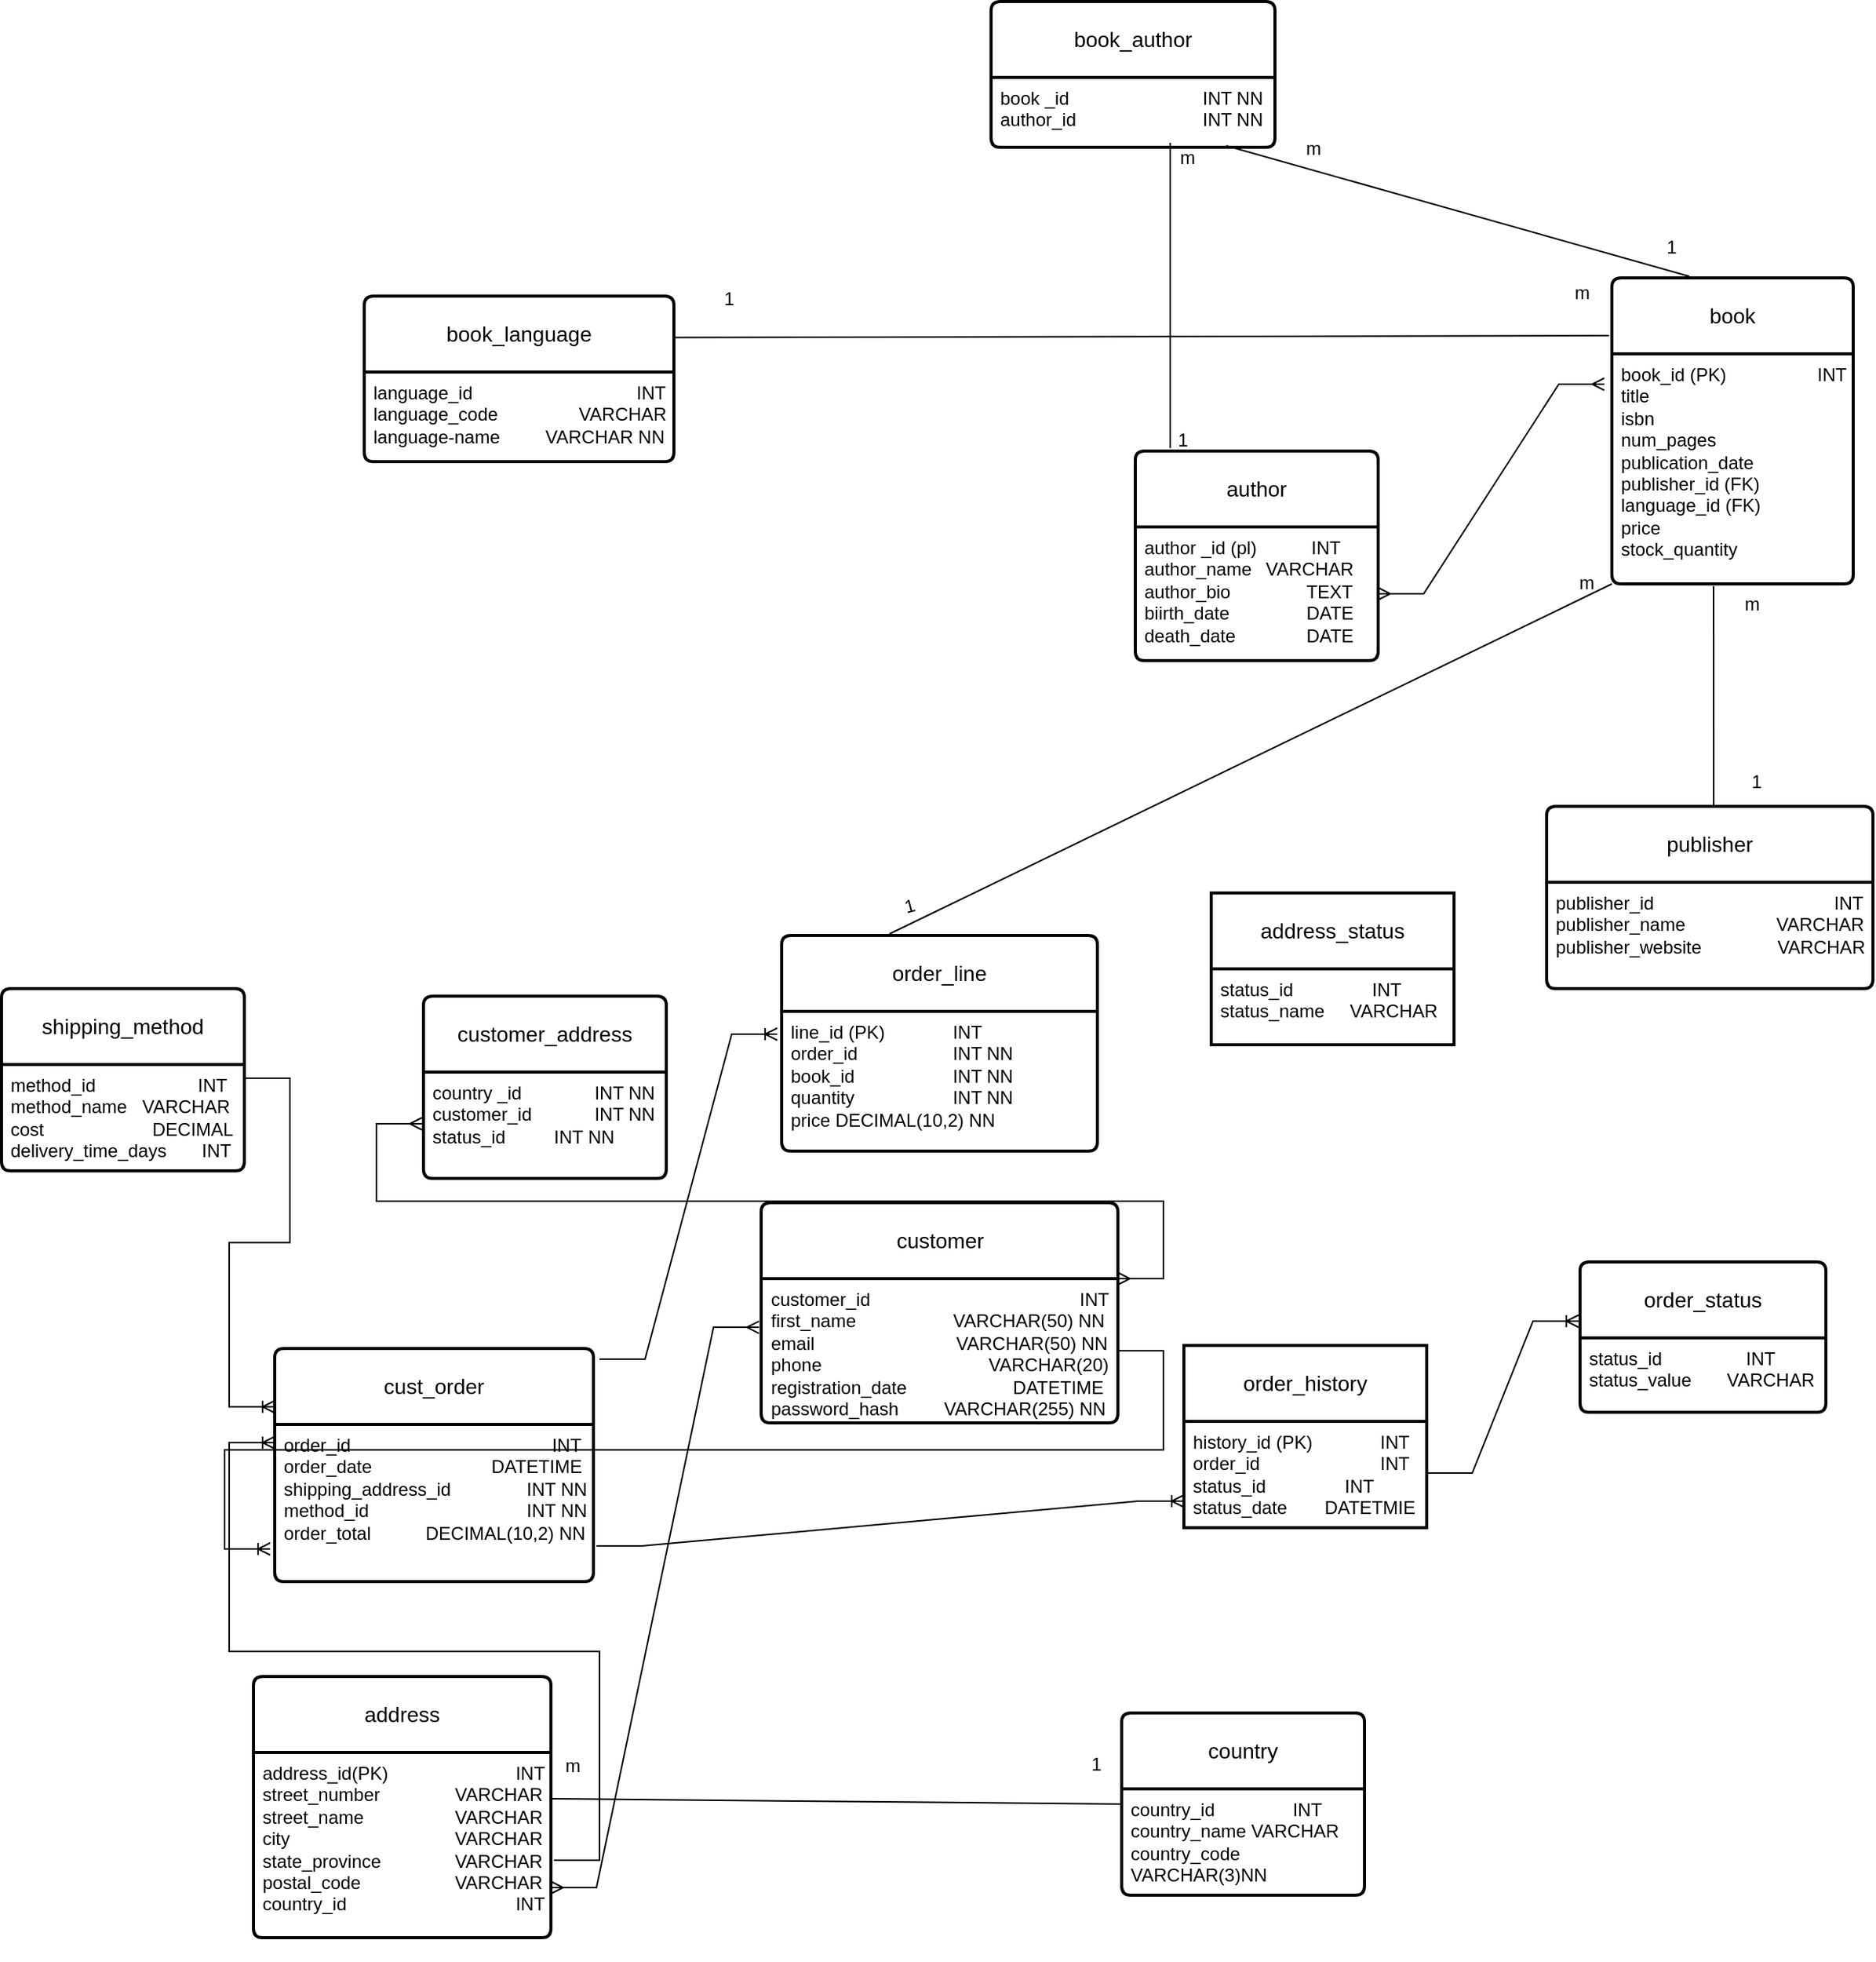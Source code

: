 <mxfile version="26.2.12">
  <diagram name="Page-1" id="_SzT1DyNFtfHVHmgNEPw">
    <mxGraphModel dx="1908" dy="1805" grid="0" gridSize="10" guides="1" tooltips="1" connect="1" arrows="1" fold="1" page="0" pageScale="1" pageWidth="850" pageHeight="1100" math="0" shadow="0">
      <root>
        <mxCell id="0" />
        <mxCell id="1" parent="0" />
        <mxCell id="k5YXxHFL86ioipnI8Qv2-1" value="book_language" style="swimlane;childLayout=stackLayout;horizontal=1;startSize=50;horizontalStack=0;rounded=1;fontSize=14;fontStyle=0;strokeWidth=2;resizeParent=0;resizeLast=1;shadow=0;dashed=0;align=center;arcSize=4;whiteSpace=wrap;html=1;" parent="1" vertex="1">
          <mxGeometry x="-288" y="-688" width="204" height="109" as="geometry" />
        </mxCell>
        <mxCell id="k5YXxHFL86ioipnI8Qv2-2" value="&lt;div&gt;language_id &lt;span style=&quot;white-space: pre;&quot;&gt;&#x9;&lt;/span&gt;&lt;span style=&quot;white-space: pre;&quot;&gt;&#x9;&lt;/span&gt;&amp;nbsp;&amp;nbsp;&amp;nbsp;&amp;nbsp;&amp;nbsp;&amp;nbsp;&amp;nbsp;&amp;nbsp;&amp;nbsp;&amp;nbsp;&amp;nbsp;&amp;nbsp;&amp;nbsp;&amp;nbsp;&amp;nbsp;&amp;nbsp;&amp;nbsp;&amp;nbsp;&amp;nbsp; INT&lt;/div&gt;&lt;div&gt;language_code&amp;nbsp;&amp;nbsp;&amp;nbsp;&amp;nbsp;&amp;nbsp;&amp;nbsp;&amp;nbsp;&amp;nbsp;&amp;nbsp;&amp;nbsp;&amp;nbsp;&amp;nbsp;&amp;nbsp;&amp;nbsp;&amp;nbsp; VARCHAR&lt;/div&gt;&lt;div&gt;language-name &amp;nbsp; &amp;nbsp; &amp;nbsp; &amp;nbsp; VARCHAR NN&lt;/div&gt;" style="align=left;strokeColor=none;fillColor=none;spacingLeft=4;spacingRight=4;fontSize=12;verticalAlign=top;resizable=0;rotatable=0;part=1;html=1;whiteSpace=wrap;" parent="k5YXxHFL86ioipnI8Qv2-1" vertex="1">
          <mxGeometry y="50" width="204" height="59" as="geometry" />
        </mxCell>
        <mxCell id="k5YXxHFL86ioipnI8Qv2-3" value="book" style="swimlane;childLayout=stackLayout;horizontal=1;startSize=50;horizontalStack=0;rounded=1;fontSize=14;fontStyle=0;strokeWidth=2;resizeParent=0;resizeLast=1;shadow=0;dashed=0;align=center;arcSize=4;whiteSpace=wrap;html=1;" parent="1" vertex="1">
          <mxGeometry x="534" y="-700" width="159" height="201.5" as="geometry">
            <mxRectangle x="502" y="-229" width="65" height="50" as="alternateBounds" />
          </mxGeometry>
        </mxCell>
        <mxCell id="k5YXxHFL86ioipnI8Qv2-4" value="book_id (PK)&amp;nbsp;&amp;nbsp;&amp;nbsp;&amp;nbsp;&amp;nbsp;&amp;nbsp;&amp;nbsp;&amp;nbsp;&amp;nbsp;&amp;nbsp;&amp;nbsp;&amp;nbsp;&amp;nbsp;&amp;nbsp;&amp;nbsp;&amp;nbsp;&amp;nbsp; INT&lt;br&gt;title&lt;br&gt;isbn&lt;br&gt;num_pages&lt;br&gt;publication_date&lt;br&gt;publisher_id (FK)&lt;br&gt;language_id (FK)&lt;br&gt;price&lt;br&gt;stock_quantity" style="align=left;strokeColor=none;fillColor=none;spacingLeft=4;spacingRight=4;fontSize=12;verticalAlign=top;resizable=0;rotatable=0;part=1;html=1;whiteSpace=wrap;" parent="k5YXxHFL86ioipnI8Qv2-3" vertex="1">
          <mxGeometry y="50" width="159" height="151.5" as="geometry" />
        </mxCell>
        <mxCell id="k5YXxHFL86ioipnI8Qv2-5" value="address" style="swimlane;childLayout=stackLayout;horizontal=1;startSize=50;horizontalStack=0;rounded=1;fontSize=14;fontStyle=0;strokeWidth=2;resizeParent=0;resizeLast=1;shadow=0;dashed=0;align=center;arcSize=4;whiteSpace=wrap;html=1;" parent="1" vertex="1">
          <mxGeometry x="-361" y="221" width="196" height="172" as="geometry" />
        </mxCell>
        <mxCell id="k5YXxHFL86ioipnI8Qv2-6" value="&lt;div&gt;address_id(PK)&lt;span style=&quot;white-space: pre;&quot;&gt;&#x9;&lt;/span&gt;&lt;span style=&quot;white-space: pre;&quot;&gt;&#x9;&lt;/span&gt;&amp;nbsp; &amp;nbsp; &amp;nbsp; &amp;nbsp; &amp;nbsp; INT&lt;/div&gt;&lt;div&gt;street_number &lt;span style=&quot;white-space: pre;&quot;&gt;&#x9;      &lt;/span&gt;VARCHAR&lt;/div&gt;&lt;div&gt;street_name &lt;span style=&quot;white-space: pre;&quot;&gt;&#x9;&lt;/span&gt;&lt;span style=&quot;white-space: pre;&quot;&gt;&#x9;      &lt;/span&gt;VARCHAR&lt;/div&gt;&lt;div&gt;city &lt;span style=&quot;white-space: pre;&quot;&gt;&#x9;&lt;/span&gt;&lt;span style=&quot;white-space: pre;&quot;&gt;&#x9;&lt;/span&gt;&lt;span style=&quot;white-space: pre;&quot;&gt;&#x9;&lt;/span&gt;&lt;span style=&quot;white-space: pre;&quot;&gt;&#x9;      &lt;/span&gt;VARCHAR&lt;/div&gt;&lt;div&gt;state_province &lt;span style=&quot;white-space: pre;&quot;&gt;&#x9;&lt;/span&gt;&amp;nbsp;&amp;nbsp;&amp;nbsp;&amp;nbsp;&amp;nbsp; VARCHAR&lt;/div&gt;&lt;div&gt;postal_code&lt;span style=&quot;white-space: pre;&quot;&gt;&#x9;&lt;/span&gt;&lt;span style=&quot;white-space: pre;&quot;&gt;&#x9;&lt;/span&gt;&amp;nbsp;&amp;nbsp;&amp;nbsp;&amp;nbsp;&amp;nbsp; VARCHAR&lt;/div&gt;&lt;div&gt;country_id&lt;span style=&quot;white-space: pre;&quot;&gt;&#x9;&lt;/span&gt;&lt;span style=&quot;white-space: pre;&quot;&gt;&#x9;&lt;/span&gt;&lt;span style=&quot;white-space: pre;&quot;&gt;&lt;span style=&quot;white-space: pre;&quot;&gt;&#x9;&lt;/span&gt;          &lt;/span&gt;INT&lt;/div&gt;&lt;div&gt;&lt;span style=&quot;white-space: pre;&quot;&gt;&#x9;&lt;/span&gt;&lt;/div&gt;&lt;div&gt;&lt;br&gt;&lt;/div&gt;" style="align=left;strokeColor=none;fillColor=none;spacingLeft=4;spacingRight=4;fontSize=12;verticalAlign=top;resizable=0;rotatable=0;part=1;html=1;whiteSpace=wrap;" parent="k5YXxHFL86ioipnI8Qv2-5" vertex="1">
          <mxGeometry y="50" width="196" height="122" as="geometry" />
        </mxCell>
        <mxCell id="k5YXxHFL86ioipnI8Qv2-12" value="country" style="swimlane;childLayout=stackLayout;horizontal=1;startSize=50;horizontalStack=0;rounded=1;fontSize=14;fontStyle=0;strokeWidth=2;resizeParent=0;resizeLast=1;shadow=0;dashed=0;align=center;arcSize=4;whiteSpace=wrap;html=1;" parent="1" vertex="1">
          <mxGeometry x="211" y="245" width="160" height="120" as="geometry" />
        </mxCell>
        <mxCell id="k5YXxHFL86ioipnI8Qv2-13" value="&lt;div&gt;country_id &lt;span style=&quot;white-space: pre;&quot;&gt;&#x9;&lt;/span&gt;&lt;span style=&quot;white-space: pre;&quot;&gt;&#x9;&lt;/span&gt;INT&lt;/div&gt;&lt;div&gt;country_name VARCHAR&lt;/div&gt;&lt;div&gt;country_code VARCHAR(3)NN&lt;/div&gt;" style="align=left;strokeColor=none;fillColor=none;spacingLeft=4;spacingRight=4;fontSize=12;verticalAlign=top;resizable=0;rotatable=0;part=1;html=1;whiteSpace=wrap;" parent="k5YXxHFL86ioipnI8Qv2-12" vertex="1">
          <mxGeometry y="50" width="160" height="70" as="geometry" />
        </mxCell>
        <mxCell id="k5YXxHFL86ioipnI8Qv2-14" value="publisher" style="swimlane;childLayout=stackLayout;horizontal=1;startSize=50;horizontalStack=0;rounded=1;fontSize=14;fontStyle=0;strokeWidth=2;resizeParent=0;resizeLast=1;shadow=0;dashed=0;align=center;arcSize=4;whiteSpace=wrap;html=1;" parent="1" vertex="1">
          <mxGeometry x="491" y="-352" width="215" height="120" as="geometry" />
        </mxCell>
        <mxCell id="k5YXxHFL86ioipnI8Qv2-15" value="&lt;div&gt;publisher_id &lt;span style=&quot;white-space: pre;&quot;&gt;&#x9;&lt;/span&gt;&lt;span style=&quot;white-space: pre;&quot;&gt;&#x9;&lt;/span&gt;&amp;nbsp;&amp;nbsp;&amp;nbsp;&amp;nbsp;&amp;nbsp;&amp;nbsp;&amp;nbsp;&amp;nbsp;&amp;nbsp;&amp;nbsp;&amp;nbsp;&amp;nbsp;&amp;nbsp;&amp;nbsp;&amp;nbsp;&amp;nbsp;&amp;nbsp;&amp;nbsp;&amp;nbsp;&amp;nbsp;&amp;nbsp;&amp;nbsp; INT&lt;/div&gt;&lt;div&gt;publisher_name&amp;nbsp;&amp;nbsp;&amp;nbsp;&amp;nbsp;&amp;nbsp;&amp;nbsp;&amp;nbsp;&amp;nbsp;&amp;nbsp;&amp;nbsp;&amp;nbsp;&amp;nbsp;&amp;nbsp;&amp;nbsp;&amp;nbsp;&amp;nbsp;&amp;nbsp; VARCHAR&lt;/div&gt;&lt;div&gt;publisher_website&amp;nbsp;&amp;nbsp;&amp;nbsp;&amp;nbsp;&amp;nbsp;&amp;nbsp;&amp;nbsp;&amp;nbsp;&amp;nbsp;&amp;nbsp;&amp;nbsp;&amp;nbsp;&amp;nbsp;&amp;nbsp; VARCHAR&lt;/div&gt;" style="align=left;strokeColor=none;fillColor=none;spacingLeft=4;spacingRight=4;fontSize=12;verticalAlign=top;resizable=0;rotatable=0;part=1;html=1;whiteSpace=wrap;" parent="k5YXxHFL86ioipnI8Qv2-14" vertex="1">
          <mxGeometry y="50" width="215" height="70" as="geometry" />
        </mxCell>
        <mxCell id="k5YXxHFL86ioipnI8Qv2-16" value="address_status" style="swimlane;childLayout=stackLayout;horizontal=1;startSize=50;horizontalStack=0;rounded=1;fontSize=14;fontStyle=0;strokeWidth=2;resizeParent=0;resizeLast=1;shadow=0;dashed=0;align=center;arcSize=0;whiteSpace=wrap;html=1;" parent="1" vertex="1">
          <mxGeometry x="270" y="-295" width="160" height="100" as="geometry" />
        </mxCell>
        <mxCell id="k5YXxHFL86ioipnI8Qv2-17" value="&lt;div&gt;status_id &lt;span style=&quot;white-space: pre;&quot;&gt;&#x9;&lt;/span&gt;&lt;span style=&quot;white-space: pre;&quot;&gt;&#x9;&lt;/span&gt;&amp;nbsp;&amp;nbsp;&amp;nbsp;&amp;nbsp;&amp;nbsp; INT&lt;/div&gt;&lt;div&gt;status_name&amp;nbsp;&amp;nbsp;&amp;nbsp;&amp;nbsp; VARCHAR&lt;/div&gt;" style="align=left;strokeColor=none;fillColor=none;spacingLeft=4;spacingRight=4;fontSize=12;verticalAlign=top;resizable=0;rotatable=0;part=1;html=1;whiteSpace=wrap;" parent="k5YXxHFL86ioipnI8Qv2-16" vertex="1">
          <mxGeometry y="50" width="160" height="50" as="geometry" />
        </mxCell>
        <mxCell id="k5YXxHFL86ioipnI8Qv2-18" value="shipping_method" style="swimlane;childLayout=stackLayout;horizontal=1;startSize=50;horizontalStack=0;rounded=1;fontSize=14;fontStyle=0;strokeWidth=2;resizeParent=0;resizeLast=1;shadow=0;dashed=0;align=center;arcSize=4;whiteSpace=wrap;html=1;" parent="1" vertex="1">
          <mxGeometry x="-527" y="-232" width="160" height="120" as="geometry" />
        </mxCell>
        <mxCell id="k5YXxHFL86ioipnI8Qv2-19" value="&lt;div&gt;method_id &lt;span style=&quot;white-space: pre;&quot;&gt;&#x9;&lt;/span&gt;&lt;span style=&quot;white-space: pre;&quot;&gt;&#x9;     &lt;/span&gt;INT&lt;/div&gt;&lt;div&gt;method_name&amp;nbsp;&amp;nbsp; VARCHAR&lt;/div&gt;&lt;div&gt;cost &lt;span style=&quot;white-space: pre;&quot;&gt;&#x9;&lt;/span&gt;&lt;span style=&quot;white-space: pre;&quot;&gt;&#x9;    &lt;/span&gt;DECIMAL&lt;/div&gt;&lt;div&gt;delivery_time_days &amp;nbsp; &amp;nbsp; &amp;nbsp; INT&lt;/div&gt;" style="align=left;strokeColor=none;fillColor=none;spacingLeft=4;spacingRight=4;fontSize=12;verticalAlign=top;resizable=0;rotatable=0;part=1;html=1;whiteSpace=wrap;" parent="k5YXxHFL86ioipnI8Qv2-18" vertex="1">
          <mxGeometry y="50" width="160" height="70" as="geometry" />
        </mxCell>
        <mxCell id="k5YXxHFL86ioipnI8Qv2-20" value="order_status" style="swimlane;childLayout=stackLayout;horizontal=1;startSize=50;horizontalStack=0;rounded=1;fontSize=14;fontStyle=0;strokeWidth=2;resizeParent=0;resizeLast=1;shadow=0;dashed=0;align=center;arcSize=4;whiteSpace=wrap;html=1;" parent="1" vertex="1">
          <mxGeometry x="513" y="-52" width="162" height="99" as="geometry" />
        </mxCell>
        <mxCell id="k5YXxHFL86ioipnI8Qv2-21" value="&lt;div&gt;status_id &lt;span style=&quot;white-space: pre;&quot;&gt;&#x9;&lt;/span&gt;&lt;span style=&quot;white-space: pre;&quot;&gt;&#x9;&lt;/span&gt;&amp;nbsp;&amp;nbsp;&amp;nbsp;&amp;nbsp;&amp;nbsp;&amp;nbsp; INT&lt;/div&gt;&lt;div&gt;status_value&amp;nbsp;&amp;nbsp;&amp;nbsp;&amp;nbsp;&amp;nbsp;&amp;nbsp; VARCHAR&lt;/div&gt;" style="align=left;strokeColor=none;fillColor=none;spacingLeft=4;spacingRight=4;fontSize=12;verticalAlign=top;resizable=0;rotatable=0;part=1;html=1;whiteSpace=wrap;" parent="k5YXxHFL86ioipnI8Qv2-20" vertex="1">
          <mxGeometry y="50" width="162" height="49" as="geometry" />
        </mxCell>
        <mxCell id="k5YXxHFL86ioipnI8Qv2-22" value="order_line" style="swimlane;childLayout=stackLayout;horizontal=1;startSize=50;horizontalStack=0;rounded=1;fontSize=14;fontStyle=0;strokeWidth=2;resizeParent=0;resizeLast=1;shadow=0;dashed=0;align=center;arcSize=4;whiteSpace=wrap;html=1;" parent="1" vertex="1">
          <mxGeometry x="-13" y="-267" width="208" height="142" as="geometry" />
        </mxCell>
        <mxCell id="k5YXxHFL86ioipnI8Qv2-23" value="&lt;div&gt;line_id (PK)&lt;span style=&quot;white-space: pre;&quot;&gt;&#x9;&lt;/span&gt;&lt;span style=&quot;white-space: pre;&quot;&gt;&#x9;&lt;/span&gt;INT&lt;/div&gt;&lt;div&gt;order_id &lt;span style=&quot;white-space: pre;&quot;&gt;&#x9;&lt;/span&gt;&lt;span style=&quot;white-space: pre;&quot;&gt;&#x9;&lt;/span&gt;&lt;span style=&quot;white-space: pre;&quot;&gt;&#x9;&lt;/span&gt;INT NN&lt;/div&gt;&lt;div&gt;book_id &lt;span style=&quot;white-space: pre;&quot;&gt;&#x9;&lt;/span&gt;&lt;span style=&quot;white-space: pre;&quot;&gt;&#x9;&lt;/span&gt;&lt;span style=&quot;white-space: pre;&quot;&gt;&#x9;&lt;/span&gt;INT NN&lt;/div&gt;&lt;div&gt;quantity &lt;span style=&quot;white-space: pre;&quot;&gt;&#x9;&lt;/span&gt;&lt;span style=&quot;white-space: pre;&quot;&gt;&#x9;&lt;/span&gt;&lt;span style=&quot;white-space: pre;&quot;&gt;&#x9;&lt;/span&gt;INT NN&lt;/div&gt;&lt;div&gt;price DECIMAL(10,2) NN&lt;/div&gt;" style="align=left;strokeColor=none;fillColor=none;spacingLeft=4;spacingRight=4;fontSize=12;verticalAlign=top;resizable=0;rotatable=0;part=1;html=1;whiteSpace=wrap;" parent="k5YXxHFL86ioipnI8Qv2-22" vertex="1">
          <mxGeometry y="50" width="208" height="92" as="geometry" />
        </mxCell>
        <mxCell id="k5YXxHFL86ioipnI8Qv2-27" value="customer_address" style="swimlane;childLayout=stackLayout;horizontal=1;startSize=50;horizontalStack=0;rounded=1;fontSize=14;fontStyle=0;strokeWidth=2;resizeParent=0;resizeLast=1;shadow=0;dashed=0;align=center;arcSize=4;whiteSpace=wrap;html=1;" parent="1" vertex="1">
          <mxGeometry x="-249" y="-227" width="160" height="120" as="geometry" />
        </mxCell>
        <mxCell id="k5YXxHFL86ioipnI8Qv2-28" value="&lt;div&gt;country _id &lt;span style=&quot;white-space: pre;&quot;&gt;&#x9;&lt;/span&gt;&lt;span style=&quot;white-space: pre;&quot;&gt;&#x9;&lt;/span&gt;INT NN&lt;/div&gt;&lt;div&gt;customer_id &lt;span style=&quot;white-space: pre;&quot;&gt;&#x9;&lt;/span&gt;&lt;span style=&quot;white-space: pre;&quot;&gt;&#x9;&lt;/span&gt;INT NN&lt;/div&gt;&lt;div&gt;status_id &lt;span style=&quot;white-space: pre;&quot;&gt;&#x9;&lt;/span&gt;&lt;span style=&quot;white-space: pre;&quot;&gt;&#x9;&lt;/span&gt;INT NN&lt;/div&gt;" style="align=left;strokeColor=none;fillColor=none;spacingLeft=4;spacingRight=4;fontSize=12;verticalAlign=top;resizable=0;rotatable=0;part=1;html=1;whiteSpace=wrap;" parent="k5YXxHFL86ioipnI8Qv2-27" vertex="1">
          <mxGeometry y="50" width="160" height="70" as="geometry" />
        </mxCell>
        <mxCell id="k5YXxHFL86ioipnI8Qv2-29" value="order_history" style="swimlane;childLayout=stackLayout;horizontal=1;startSize=50;horizontalStack=0;rounded=1;fontSize=14;fontStyle=0;strokeWidth=2;resizeParent=0;resizeLast=1;shadow=0;dashed=0;align=center;arcSize=0;whiteSpace=wrap;html=1;" parent="1" vertex="1">
          <mxGeometry x="252" y="3" width="160" height="120" as="geometry">
            <mxRectangle x="496" y="132" width="117" height="50" as="alternateBounds" />
          </mxGeometry>
        </mxCell>
        <mxCell id="k5YXxHFL86ioipnI8Qv2-30" value="&lt;div&gt;history_id &lt;span style=&quot;white-space: pre;&quot;&gt;(PK)&#x9;&lt;/span&gt;&amp;nbsp;&amp;nbsp;&amp;nbsp;&amp;nbsp; INT&lt;/div&gt;&lt;div&gt;order_id &lt;span style=&quot;white-space: pre;&quot;&gt;&#x9;&lt;/span&gt;&lt;span style=&quot;white-space: pre;&quot;&gt;&#x9;&lt;/span&gt;&lt;span style=&quot;white-space: pre;&quot;&gt;&#x9;&lt;/span&gt;&amp;nbsp;&amp;nbsp;&amp;nbsp;&amp;nbsp; INT&lt;/div&gt;&lt;div&gt;status_id &lt;span style=&quot;white-space: pre;&quot;&gt;&#x9;&lt;/span&gt;&lt;span style=&quot;white-space: pre;&quot;&gt;&#x9;      &lt;/span&gt;INT&lt;/div&gt;&lt;div&gt;status_date &lt;span style=&quot;white-space: pre;&quot;&gt;&#x9;  &lt;/span&gt;DATETMIE&lt;/div&gt;" style="align=left;strokeColor=none;fillColor=none;spacingLeft=4;spacingRight=4;fontSize=12;verticalAlign=top;resizable=0;rotatable=0;part=1;html=1;whiteSpace=wrap;" parent="k5YXxHFL86ioipnI8Qv2-29" vertex="1">
          <mxGeometry y="50" width="160" height="70" as="geometry" />
        </mxCell>
        <mxCell id="k5YXxHFL86ioipnI8Qv2-31" value="book_author" style="swimlane;childLayout=stackLayout;horizontal=1;startSize=50;horizontalStack=0;rounded=1;fontSize=14;fontStyle=0;strokeWidth=2;resizeParent=0;resizeLast=1;shadow=0;dashed=0;align=center;arcSize=4;whiteSpace=wrap;html=1;" parent="1" vertex="1">
          <mxGeometry x="125" y="-882" width="187" height="96" as="geometry" />
        </mxCell>
        <mxCell id="k5YXxHFL86ioipnI8Qv2-32" value="&lt;div&gt;book _id&lt;span style=&quot;white-space: pre;&quot;&gt;&#x9;&lt;/span&gt;&lt;span style=&quot;white-space: pre;&quot;&gt;&#x9;&lt;/span&gt;&lt;span style=&quot;white-space: pre;&quot;&gt;&#x9;        &lt;/span&gt;INT NN &lt;br&gt;&lt;/div&gt;&lt;div&gt;author_id &lt;span style=&quot;white-space: pre;&quot;&gt;&#x9;&lt;/span&gt;&lt;span style=&quot;white-space: pre;&quot;&gt;&#x9;&lt;/span&gt;&amp;nbsp;&amp;nbsp;&amp;nbsp;&amp;nbsp;&amp;nbsp;&amp;nbsp;&amp;nbsp; INT NN&lt;/div&gt;&lt;div&gt;&lt;br&gt;&lt;/div&gt;" style="align=left;strokeColor=none;fillColor=none;spacingLeft=4;spacingRight=4;fontSize=12;verticalAlign=top;resizable=0;rotatable=0;part=1;html=1;whiteSpace=wrap;" parent="k5YXxHFL86ioipnI8Qv2-31" vertex="1">
          <mxGeometry y="50" width="187" height="46" as="geometry" />
        </mxCell>
        <mxCell id="k5YXxHFL86ioipnI8Qv2-33" value="customer" style="swimlane;childLayout=stackLayout;horizontal=1;startSize=50;horizontalStack=0;rounded=1;fontSize=14;fontStyle=0;strokeWidth=2;resizeParent=0;resizeLast=1;shadow=0;dashed=0;align=center;arcSize=4;whiteSpace=wrap;html=1;" parent="1" vertex="1">
          <mxGeometry x="-26.5" y="-91" width="235" height="145" as="geometry" />
        </mxCell>
        <mxCell id="k5YXxHFL86ioipnI8Qv2-34" value="&lt;div&gt;customer_id&amp;nbsp;&lt;span style=&quot;white-space: pre;&quot;&gt;&#x9;&lt;/span&gt;&lt;span style=&quot;white-space: pre;&quot;&gt;&#x9;&lt;/span&gt;&lt;span style=&quot;white-space: pre;&quot;&gt;&#x9;&lt;span style=&quot;white-space: pre;&quot;&gt;&#x9;&lt;/span&gt;&lt;span style=&quot;white-space: pre;&quot;&gt;&#x9;&lt;/span&gt;     &lt;/span&gt;INT&lt;/div&gt;&lt;div&gt;first_name&lt;span style=&quot;white-space: pre;&quot;&gt;&#x9;&lt;/span&gt;&amp;nbsp;&amp;nbsp;&amp;nbsp;&amp;nbsp;&amp;nbsp;&amp;nbsp;&amp;nbsp;&amp;nbsp;&amp;nbsp;&amp;nbsp;&amp;nbsp; VARCHAR(50) NN&lt;/div&gt;&lt;div&gt;email&amp;nbsp;&amp;nbsp;&amp;nbsp;&amp;nbsp;&amp;nbsp;&amp;nbsp;&amp;nbsp;&amp;nbsp;&amp;nbsp;&amp;nbsp;&amp;nbsp;&amp;nbsp;&amp;nbsp;&amp;nbsp;&amp;nbsp;&amp;nbsp;&amp;nbsp;&amp;nbsp;&amp;nbsp;&amp;nbsp;&amp;nbsp;&amp;nbsp;&amp;nbsp;&amp;nbsp;&amp;nbsp;&amp;nbsp;&amp;nbsp; VARCHAR(50) NN&lt;/div&gt;&lt;div&gt;phone&amp;nbsp;&amp;nbsp;&amp;nbsp;&amp;nbsp;&amp;nbsp;&amp;nbsp;&amp;nbsp;&amp;nbsp;&amp;nbsp;&amp;nbsp;&amp;nbsp;&amp;nbsp;&amp;nbsp;&amp;nbsp;&amp;nbsp;&amp;nbsp;&amp;nbsp;&amp;nbsp;&amp;nbsp;&amp;nbsp;&amp;nbsp;&amp;nbsp;&amp;nbsp;&amp;nbsp;&amp;nbsp;&amp;nbsp;&amp;nbsp;&amp;nbsp;&amp;nbsp;&amp;nbsp;&amp;nbsp;&amp;nbsp; VARCHAR(20)&lt;/div&gt;&lt;div&gt;registration_date&amp;nbsp;&amp;nbsp;&amp;nbsp;&amp;nbsp;&amp;nbsp;&amp;nbsp;&amp;nbsp;&amp;nbsp;&amp;nbsp;&amp;nbsp;&amp;nbsp;&amp;nbsp;&amp;nbsp;&amp;nbsp;&amp;nbsp;&amp;nbsp;&amp;nbsp;&amp;nbsp;&amp;nbsp;&amp;nbsp; DATETIME&lt;/div&gt;&lt;div&gt;password_hash&amp;nbsp;&amp;nbsp;&amp;nbsp;&amp;nbsp;&amp;nbsp;&amp;nbsp;&amp;nbsp;&amp;nbsp; VARCHAR(255) NN&lt;/div&gt;" style="align=left;strokeColor=none;fillColor=none;spacingLeft=4;spacingRight=4;fontSize=12;verticalAlign=top;resizable=0;rotatable=0;part=1;html=1;whiteSpace=wrap;" parent="k5YXxHFL86ioipnI8Qv2-33" vertex="1">
          <mxGeometry y="50" width="235" height="95" as="geometry" />
        </mxCell>
        <mxCell id="k5YXxHFL86ioipnI8Qv2-35" value="cust_order" style="swimlane;childLayout=stackLayout;horizontal=1;startSize=50;horizontalStack=0;rounded=1;fontSize=14;fontStyle=0;strokeWidth=2;resizeParent=0;resizeLast=1;shadow=0;dashed=0;align=center;arcSize=4;whiteSpace=wrap;html=1;" parent="1" vertex="1">
          <mxGeometry x="-347" y="5" width="210" height="153.5" as="geometry" />
        </mxCell>
        <mxCell id="k5YXxHFL86ioipnI8Qv2-36" value="&lt;div&gt;order_id &lt;span style=&quot;white-space: pre;&quot;&gt;&#x9;&lt;/span&gt;&lt;span style=&quot;white-space: pre;&quot;&gt;&#x9;&lt;/span&gt;&lt;span style=&quot;white-space: pre;&quot;&gt;&#x9;&lt;/span&gt;&lt;span style=&quot;white-space: pre;&quot;&gt;&#x9;&lt;/span&gt;&lt;span style=&quot;white-space: pre;&quot;&gt;&#x9;&lt;/span&gt;&amp;nbsp;&amp;nbsp;&amp;nbsp;&amp;nbsp; INT&lt;/div&gt;&lt;div&gt;order_date &lt;span style=&quot;white-space: pre;&quot;&gt;&#x9;&lt;/span&gt;&lt;span style=&quot;white-space: pre;&quot;&gt;&#x9;&lt;/span&gt;&lt;span style=&quot;white-space: pre;&quot;&gt;&#x9;&lt;/span&gt; DATETIME&lt;/div&gt;&lt;div&gt;shipping_address_id &lt;span style=&quot;white-space: pre;&quot;&gt;&#x9;&lt;/span&gt;&lt;span style=&quot;white-space: pre;&quot;&gt;&#x9;&lt;/span&gt;INT NN&lt;/div&gt;&lt;div&gt;method_id &lt;span style=&quot;white-space: pre;&quot;&gt;&#x9;&lt;/span&gt;&lt;span style=&quot;white-space: pre;&quot;&gt;&#x9;&lt;/span&gt;&lt;span style=&quot;white-space: pre;&quot;&gt;&#x9;&lt;/span&gt;&lt;span style=&quot;white-space: pre;&quot;&gt;&#x9;&lt;/span&gt;INT NN&lt;/div&gt;&lt;div&gt;order_total &lt;span style=&quot;white-space: pre;&quot;&gt;&#x9;    &lt;/span&gt;DECIMAL(10,2) NN&lt;/div&gt;" style="align=left;strokeColor=none;fillColor=none;spacingLeft=4;spacingRight=4;fontSize=12;verticalAlign=top;resizable=0;rotatable=0;part=1;html=1;whiteSpace=wrap;" parent="k5YXxHFL86ioipnI8Qv2-35" vertex="1">
          <mxGeometry y="50" width="210" height="103.5" as="geometry" />
        </mxCell>
        <mxCell id="bvAGaOUszoBue0eai6F6-3" value="author" style="swimlane;childLayout=stackLayout;horizontal=1;startSize=50;horizontalStack=0;rounded=1;fontSize=14;fontStyle=0;strokeWidth=2;resizeParent=0;resizeLast=1;shadow=0;dashed=0;align=center;arcSize=4;whiteSpace=wrap;html=1;" parent="1" vertex="1">
          <mxGeometry x="220" y="-586" width="160" height="138" as="geometry">
            <mxRectangle x="502" y="-229" width="65" height="50" as="alternateBounds" />
          </mxGeometry>
        </mxCell>
        <mxCell id="bvAGaOUszoBue0eai6F6-4" value="&lt;div&gt;author _id (pl)&lt;span style=&quot;white-space: pre;&quot;&gt;&#x9;&lt;/span&gt;&lt;span style=&quot;white-space: pre;&quot;&gt;&#x9;&lt;/span&gt; INT &lt;br&gt;&lt;/div&gt;&lt;div&gt;author_name &lt;span style=&quot;white-space: pre;&quot;&gt;&#x9;&lt;/span&gt;VARCHAR&lt;/div&gt;&lt;div&gt;author_bio &lt;span style=&quot;white-space: pre;&quot;&gt;&#x9;&lt;/span&gt;&lt;span style=&quot;white-space: pre;&quot;&gt;&#x9;&lt;/span&gt;TEXT&lt;/div&gt;&lt;div&gt;biirth_date&amp;nbsp; &lt;span style=&quot;white-space: pre;&quot;&gt;&#x9;&lt;/span&gt;&lt;span style=&quot;white-space: pre;&quot;&gt;&#x9;&lt;/span&gt;DATE&lt;/div&gt;&lt;div&gt;death_date &lt;span style=&quot;white-space: pre;&quot;&gt;&#x9;&lt;/span&gt;&lt;span style=&quot;white-space: pre;&quot;&gt;&#x9;&lt;/span&gt;DATE&lt;/div&gt;" style="align=left;strokeColor=none;fillColor=none;spacingLeft=4;spacingRight=4;fontSize=12;verticalAlign=top;resizable=0;rotatable=0;part=1;html=1;whiteSpace=wrap;" parent="bvAGaOUszoBue0eai6F6-3" vertex="1">
          <mxGeometry y="50" width="160" height="88" as="geometry" />
        </mxCell>
        <mxCell id="0BiDszgFHGuWFc3K0c9--1" value="" style="edgeStyle=entityRelationEdgeStyle;fontSize=12;html=1;endArrow=ERmany;startArrow=ERmany;rounded=0;exitX=1;exitY=0.5;exitDx=0;exitDy=0;" edge="1" parent="1" source="bvAGaOUszoBue0eai6F6-4">
          <mxGeometry width="100" height="100" relative="1" as="geometry">
            <mxPoint x="411" y="-440" as="sourcePoint" />
            <mxPoint x="529" y="-630" as="targetPoint" />
          </mxGeometry>
        </mxCell>
        <mxCell id="0BiDszgFHGuWFc3K0c9--2" value="" style="edgeStyle=entityRelationEdgeStyle;fontSize=12;html=1;endArrow=ERmany;startArrow=ERmany;rounded=0;exitX=1;exitY=0;exitDx=0;exitDy=0;" edge="1" parent="1" source="k5YXxHFL86ioipnI8Qv2-34">
          <mxGeometry width="100" height="100" relative="1" as="geometry">
            <mxPoint x="-5" y="-48" as="sourcePoint" />
            <mxPoint x="-250" y="-143" as="targetPoint" />
            <Array as="points">
              <mxPoint x="88" y="-46" />
              <mxPoint x="79" y="-58" />
              <mxPoint x="73" y="-52" />
              <mxPoint x="37" y="-69" />
              <mxPoint x="70" y="-117" />
            </Array>
          </mxGeometry>
        </mxCell>
        <mxCell id="0BiDszgFHGuWFc3K0c9--8" value="" style="edgeStyle=entityRelationEdgeStyle;fontSize=12;html=1;endArrow=ERoneToMany;rounded=0;exitX=1.01;exitY=0.582;exitDx=0;exitDy=0;exitPerimeter=0;" edge="1" parent="1" source="k5YXxHFL86ioipnI8Qv2-6">
          <mxGeometry width="100" height="100" relative="1" as="geometry">
            <mxPoint x="30" y="324" as="sourcePoint" />
            <mxPoint x="-347" y="67" as="targetPoint" />
          </mxGeometry>
        </mxCell>
        <mxCell id="0BiDszgFHGuWFc3K0c9--10" value="" style="edgeStyle=entityRelationEdgeStyle;fontSize=12;html=1;endArrow=ERoneToMany;rounded=0;entryX=0;entryY=0.25;entryDx=0;entryDy=0;" edge="1" parent="1" target="k5YXxHFL86ioipnI8Qv2-35">
          <mxGeometry width="100" height="100" relative="1" as="geometry">
            <mxPoint x="-367" y="-173" as="sourcePoint" />
            <mxPoint x="-267" y="-273" as="targetPoint" />
          </mxGeometry>
        </mxCell>
        <mxCell id="0BiDszgFHGuWFc3K0c9--11" value="" style="edgeStyle=entityRelationEdgeStyle;fontSize=12;html=1;endArrow=ERoneToMany;rounded=0;entryX=-0.014;entryY=0.163;entryDx=0;entryDy=0;entryPerimeter=0;" edge="1" parent="1" target="k5YXxHFL86ioipnI8Qv2-23">
          <mxGeometry width="100" height="100" relative="1" as="geometry">
            <mxPoint x="-133" y="12" as="sourcePoint" />
            <mxPoint x="-33" y="-88" as="targetPoint" />
          </mxGeometry>
        </mxCell>
        <mxCell id="0BiDszgFHGuWFc3K0c9--12" value="" style="edgeStyle=entityRelationEdgeStyle;fontSize=12;html=1;endArrow=ERoneToMany;rounded=0;entryX=0;entryY=0.75;entryDx=0;entryDy=0;" edge="1" parent="1" target="k5YXxHFL86ioipnI8Qv2-30">
          <mxGeometry width="100" height="100" relative="1" as="geometry">
            <mxPoint x="-135" y="135" as="sourcePoint" />
            <mxPoint x="-35" y="35" as="targetPoint" />
          </mxGeometry>
        </mxCell>
        <mxCell id="0BiDszgFHGuWFc3K0c9--13" value="" style="edgeStyle=entityRelationEdgeStyle;fontSize=12;html=1;endArrow=ERoneToMany;rounded=0;" edge="1" parent="1">
          <mxGeometry width="100" height="100" relative="1" as="geometry">
            <mxPoint x="412" y="87" as="sourcePoint" />
            <mxPoint x="512" y="-13" as="targetPoint" />
          </mxGeometry>
        </mxCell>
        <mxCell id="0BiDszgFHGuWFc3K0c9--15" value="" style="edgeStyle=entityRelationEdgeStyle;fontSize=12;html=1;endArrow=ERoneToMany;rounded=0;" edge="1" parent="1" source="k5YXxHFL86ioipnI8Qv2-34">
          <mxGeometry width="100" height="100" relative="1" as="geometry">
            <mxPoint x="118" y="256" as="sourcePoint" />
            <mxPoint x="-350" y="137" as="targetPoint" />
            <Array as="points">
              <mxPoint x="102" y="214" />
            </Array>
          </mxGeometry>
        </mxCell>
        <mxCell id="0BiDszgFHGuWFc3K0c9--18" value="" style="edgeStyle=entityRelationEdgeStyle;fontSize=12;html=1;endArrow=ERmany;startArrow=ERmany;rounded=0;entryX=-0.006;entryY=0.337;entryDx=0;entryDy=0;entryPerimeter=0;" edge="1" parent="1" target="k5YXxHFL86ioipnI8Qv2-34">
          <mxGeometry width="100" height="100" relative="1" as="geometry">
            <mxPoint x="-165" y="360" as="sourcePoint" />
            <mxPoint x="-65" y="260" as="targetPoint" />
          </mxGeometry>
        </mxCell>
        <mxCell id="0BiDszgFHGuWFc3K0c9--20" value="" style="endArrow=none;html=1;rounded=0;entryX=1;entryY=0.25;entryDx=0;entryDy=0;" edge="1" parent="1" target="k5YXxHFL86ioipnI8Qv2-1">
          <mxGeometry width="50" height="50" relative="1" as="geometry">
            <mxPoint x="532" y="-662" as="sourcePoint" />
            <mxPoint x="-84" y="-653.75" as="targetPoint" />
          </mxGeometry>
        </mxCell>
        <mxCell id="0BiDszgFHGuWFc3K0c9--21" value="1" style="text;html=1;align=center;verticalAlign=middle;resizable=0;points=[];autosize=1;strokeColor=none;fillColor=none;" vertex="1" parent="1">
          <mxGeometry x="-61" y="-699" width="25" height="26" as="geometry" />
        </mxCell>
        <mxCell id="0BiDszgFHGuWFc3K0c9--22" value="m" style="text;html=1;align=center;verticalAlign=middle;resizable=0;points=[];autosize=1;strokeColor=none;fillColor=none;" vertex="1" parent="1">
          <mxGeometry x="500" y="-703" width="28" height="26" as="geometry" />
        </mxCell>
        <mxCell id="0BiDszgFHGuWFc3K0c9--23" value="" style="endArrow=none;html=1;rounded=0;exitX=0.512;exitY=0;exitDx=0;exitDy=0;exitPerimeter=0;" edge="1" parent="1" source="k5YXxHFL86ioipnI8Qv2-14">
          <mxGeometry width="50" height="50" relative="1" as="geometry">
            <mxPoint x="601" y="-418" as="sourcePoint" />
            <mxPoint x="601" y="-497" as="targetPoint" />
          </mxGeometry>
        </mxCell>
        <mxCell id="0BiDszgFHGuWFc3K0c9--25" value="m" style="text;html=1;align=center;verticalAlign=middle;resizable=0;points=[];autosize=1;strokeColor=none;fillColor=none;" vertex="1" parent="1">
          <mxGeometry x="612" y="-498.5" width="28" height="26" as="geometry" />
        </mxCell>
        <mxCell id="0BiDszgFHGuWFc3K0c9--26" value="1" style="text;html=1;align=center;verticalAlign=middle;resizable=0;points=[];autosize=1;strokeColor=none;fillColor=none;" vertex="1" parent="1">
          <mxGeometry x="616" y="-381" width="25" height="26" as="geometry" />
        </mxCell>
        <mxCell id="0BiDszgFHGuWFc3K0c9--27" value="" style="endArrow=none;html=1;rounded=0;exitX=1;exitY=0.25;exitDx=0;exitDy=0;entryX=0;entryY=0.5;entryDx=0;entryDy=0;" edge="1" parent="1" source="k5YXxHFL86ioipnI8Qv2-6" target="k5YXxHFL86ioipnI8Qv2-12">
          <mxGeometry width="50" height="50" relative="1" as="geometry">
            <mxPoint x="46" y="352" as="sourcePoint" />
            <mxPoint x="96" y="302" as="targetPoint" />
          </mxGeometry>
        </mxCell>
        <mxCell id="0BiDszgFHGuWFc3K0c9--28" value="m" style="text;html=1;align=center;verticalAlign=middle;resizable=0;points=[];autosize=1;strokeColor=none;fillColor=none;" vertex="1" parent="1">
          <mxGeometry x="-165" y="267" width="28" height="26" as="geometry" />
        </mxCell>
        <mxCell id="0BiDszgFHGuWFc3K0c9--29" value="1" style="text;html=1;align=center;verticalAlign=middle;resizable=0;points=[];autosize=1;strokeColor=none;fillColor=none;" vertex="1" parent="1">
          <mxGeometry x="181" y="266" width="25" height="26" as="geometry" />
        </mxCell>
        <mxCell id="0BiDszgFHGuWFc3K0c9--30" value="" style="endArrow=none;html=1;rounded=0;entryX=0;entryY=1;entryDx=0;entryDy=0;" edge="1" parent="1" target="k5YXxHFL86ioipnI8Qv2-4">
          <mxGeometry width="50" height="50" relative="1" as="geometry">
            <mxPoint x="58" y="-268" as="sourcePoint" />
            <mxPoint x="108" y="-318" as="targetPoint" />
          </mxGeometry>
        </mxCell>
        <mxCell id="0BiDszgFHGuWFc3K0c9--31" value="1" style="text;html=1;align=center;verticalAlign=middle;resizable=0;points=[];autosize=1;strokeColor=none;fillColor=none;rotation=-15;" vertex="1" parent="1">
          <mxGeometry x="58" y="-299" width="25" height="26" as="geometry" />
        </mxCell>
        <mxCell id="0BiDszgFHGuWFc3K0c9--32" value="m" style="text;html=1;align=center;verticalAlign=middle;resizable=0;points=[];autosize=1;strokeColor=none;fillColor=none;" vertex="1" parent="1">
          <mxGeometry x="503" y="-512" width="28" height="26" as="geometry" />
        </mxCell>
        <mxCell id="0BiDszgFHGuWFc3K0c9--34" value="" style="endArrow=none;html=1;rounded=0;exitX=0.829;exitY=0.978;exitDx=0;exitDy=0;exitPerimeter=0;entryX=0.321;entryY=-0.005;entryDx=0;entryDy=0;entryPerimeter=0;" edge="1" parent="1" source="k5YXxHFL86ioipnI8Qv2-32" target="k5YXxHFL86ioipnI8Qv2-3">
          <mxGeometry width="50" height="50" relative="1" as="geometry">
            <mxPoint x="319" y="-697" as="sourcePoint" />
            <mxPoint x="575" y="-704" as="targetPoint" />
          </mxGeometry>
        </mxCell>
        <mxCell id="0BiDszgFHGuWFc3K0c9--35" value="m" style="text;html=1;align=center;verticalAlign=middle;resizable=0;points=[];autosize=1;strokeColor=none;fillColor=none;" vertex="1" parent="1">
          <mxGeometry x="323" y="-798" width="28" height="26" as="geometry" />
        </mxCell>
        <mxCell id="0BiDszgFHGuWFc3K0c9--36" value="1" style="text;html=1;align=center;verticalAlign=middle;resizable=0;points=[];autosize=1;strokeColor=none;fillColor=none;" vertex="1" parent="1">
          <mxGeometry x="560" y="-733" width="25" height="26" as="geometry" />
        </mxCell>
        <mxCell id="0BiDszgFHGuWFc3K0c9--37" value="" style="endArrow=none;html=1;rounded=0;entryX=0.631;entryY=0.935;entryDx=0;entryDy=0;entryPerimeter=0;" edge="1" parent="1" target="k5YXxHFL86ioipnI8Qv2-32">
          <mxGeometry width="50" height="50" relative="1" as="geometry">
            <mxPoint x="243" y="-588" as="sourcePoint" />
            <mxPoint x="245" y="-778" as="targetPoint" />
          </mxGeometry>
        </mxCell>
        <mxCell id="0BiDszgFHGuWFc3K0c9--38" value="m" style="text;html=1;align=center;verticalAlign=middle;resizable=0;points=[];autosize=1;strokeColor=none;fillColor=none;" vertex="1" parent="1">
          <mxGeometry x="240" y="-792" width="28" height="26" as="geometry" />
        </mxCell>
        <mxCell id="0BiDszgFHGuWFc3K0c9--39" value="1" style="text;html=1;align=center;verticalAlign=middle;resizable=0;points=[];autosize=1;strokeColor=none;fillColor=none;" vertex="1" parent="1">
          <mxGeometry x="238" y="-606" width="25" height="26" as="geometry" />
        </mxCell>
      </root>
    </mxGraphModel>
  </diagram>
</mxfile>
